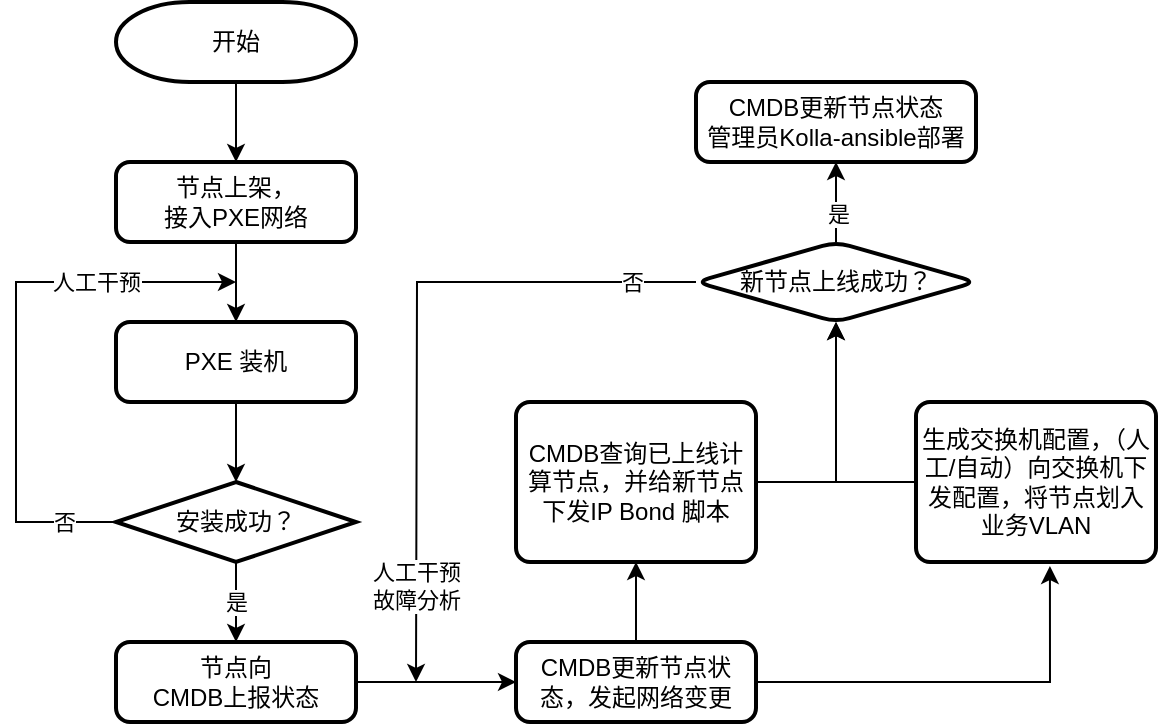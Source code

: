 <mxfile version="13.6.2" type="device"><diagram id="-r2Qe7HXv1EJCu_FGs3q" name="第 1 页"><mxGraphModel dx="852" dy="1673" grid="1" gridSize="10" guides="1" tooltips="1" connect="1" arrows="1" fold="1" page="1" pageScale="1" pageWidth="827" pageHeight="1169" math="0" shadow="0"><root><mxCell id="0"/><mxCell id="1" parent="0"/><mxCell id="QtUs4_sdaTlrgy2om9YH-17" value="" style="edgeStyle=orthogonalEdgeStyle;rounded=0;orthogonalLoop=1;jettySize=auto;html=1;" edge="1" parent="1" source="QtUs4_sdaTlrgy2om9YH-3" target="QtUs4_sdaTlrgy2om9YH-15"><mxGeometry relative="1" as="geometry"/></mxCell><mxCell id="QtUs4_sdaTlrgy2om9YH-3" value="开始" style="strokeWidth=2;html=1;shape=mxgraph.flowchart.terminator;whiteSpace=wrap;" vertex="1" parent="1"><mxGeometry x="80" width="120" height="40" as="geometry"/></mxCell><mxCell id="QtUs4_sdaTlrgy2om9YH-8" value="" style="edgeStyle=orthogonalEdgeStyle;rounded=0;orthogonalLoop=1;jettySize=auto;html=1;" edge="1" parent="1" source="QtUs4_sdaTlrgy2om9YH-4" target="QtUs4_sdaTlrgy2om9YH-6"><mxGeometry relative="1" as="geometry"/></mxCell><mxCell id="QtUs4_sdaTlrgy2om9YH-4" value="PXE 装机" style="rounded=1;whiteSpace=wrap;html=1;absoluteArcSize=1;arcSize=14;strokeWidth=2;" vertex="1" parent="1"><mxGeometry x="80" y="160" width="120" height="40" as="geometry"/></mxCell><mxCell id="QtUs4_sdaTlrgy2om9YH-9" value="是" style="edgeStyle=orthogonalEdgeStyle;rounded=0;orthogonalLoop=1;jettySize=auto;html=1;" edge="1" parent="1" source="QtUs4_sdaTlrgy2om9YH-6" target="QtUs4_sdaTlrgy2om9YH-7"><mxGeometry relative="1" as="geometry"/></mxCell><mxCell id="QtUs4_sdaTlrgy2om9YH-12" style="edgeStyle=orthogonalEdgeStyle;rounded=0;orthogonalLoop=1;jettySize=auto;html=1;" edge="1" parent="1" source="QtUs4_sdaTlrgy2om9YH-6"><mxGeometry relative="1" as="geometry"><mxPoint x="140" y="140" as="targetPoint"/><Array as="points"><mxPoint x="30" y="260"/><mxPoint x="30" y="140"/><mxPoint x="80" y="140"/></Array></mxGeometry></mxCell><mxCell id="QtUs4_sdaTlrgy2om9YH-18" value="否" style="edgeLabel;html=1;align=center;verticalAlign=middle;resizable=0;points=[];" vertex="1" connectable="0" parent="QtUs4_sdaTlrgy2om9YH-12"><mxGeometry x="-0.893" y="3" relative="1" as="geometry"><mxPoint x="-11" y="-3" as="offset"/></mxGeometry></mxCell><mxCell id="QtUs4_sdaTlrgy2om9YH-25" value="人工干预" style="edgeLabel;html=1;align=center;verticalAlign=middle;resizable=0;points=[];" vertex="1" connectable="0" parent="QtUs4_sdaTlrgy2om9YH-12"><mxGeometry x="0.293" y="-2" relative="1" as="geometry"><mxPoint x="29" y="-2" as="offset"/></mxGeometry></mxCell><mxCell id="QtUs4_sdaTlrgy2om9YH-6" value="安装成功？" style="strokeWidth=2;html=1;shape=mxgraph.flowchart.decision;whiteSpace=wrap;" vertex="1" parent="1"><mxGeometry x="80" y="240" width="120" height="40" as="geometry"/></mxCell><mxCell id="QtUs4_sdaTlrgy2om9YH-29" value="" style="edgeStyle=orthogonalEdgeStyle;rounded=0;orthogonalLoop=1;jettySize=auto;html=1;" edge="1" parent="1" source="QtUs4_sdaTlrgy2om9YH-7" target="QtUs4_sdaTlrgy2om9YH-26"><mxGeometry relative="1" as="geometry"/></mxCell><mxCell id="QtUs4_sdaTlrgy2om9YH-7" value="节点向&lt;br&gt;CMDB上报状态" style="rounded=1;whiteSpace=wrap;html=1;absoluteArcSize=1;arcSize=14;strokeWidth=2;" vertex="1" parent="1"><mxGeometry x="80" y="320" width="120" height="40" as="geometry"/></mxCell><mxCell id="QtUs4_sdaTlrgy2om9YH-16" value="" style="edgeStyle=orthogonalEdgeStyle;rounded=0;orthogonalLoop=1;jettySize=auto;html=1;" edge="1" parent="1" source="QtUs4_sdaTlrgy2om9YH-15" target="QtUs4_sdaTlrgy2om9YH-4"><mxGeometry relative="1" as="geometry"/></mxCell><mxCell id="QtUs4_sdaTlrgy2om9YH-15" value="节点上架，&lt;br&gt;接入PXE网络" style="rounded=1;whiteSpace=wrap;html=1;absoluteArcSize=1;arcSize=14;strokeWidth=2;" vertex="1" parent="1"><mxGeometry x="80" y="80" width="120" height="40" as="geometry"/></mxCell><mxCell id="QtUs4_sdaTlrgy2om9YH-33" value="" style="edgeStyle=orthogonalEdgeStyle;rounded=0;orthogonalLoop=1;jettySize=auto;html=1;" edge="1" parent="1" source="QtUs4_sdaTlrgy2om9YH-26" target="QtUs4_sdaTlrgy2om9YH-28"><mxGeometry relative="1" as="geometry"/></mxCell><mxCell id="QtUs4_sdaTlrgy2om9YH-34" style="edgeStyle=orthogonalEdgeStyle;rounded=0;orthogonalLoop=1;jettySize=auto;html=1;entryX=0.558;entryY=1.025;entryDx=0;entryDy=0;entryPerimeter=0;" edge="1" parent="1" source="QtUs4_sdaTlrgy2om9YH-26" target="QtUs4_sdaTlrgy2om9YH-27"><mxGeometry relative="1" as="geometry"/></mxCell><mxCell id="QtUs4_sdaTlrgy2om9YH-26" value="CMDB更新节点状态，发起网络变更" style="rounded=1;whiteSpace=wrap;html=1;absoluteArcSize=1;arcSize=14;strokeWidth=2;" vertex="1" parent="1"><mxGeometry x="280" y="320" width="120" height="40" as="geometry"/></mxCell><mxCell id="QtUs4_sdaTlrgy2om9YH-36" style="edgeStyle=orthogonalEdgeStyle;rounded=0;orthogonalLoop=1;jettySize=auto;html=1;" edge="1" parent="1" source="QtUs4_sdaTlrgy2om9YH-27"><mxGeometry relative="1" as="geometry"><mxPoint x="440" y="160" as="targetPoint"/><Array as="points"><mxPoint x="440" y="240"/></Array></mxGeometry></mxCell><mxCell id="QtUs4_sdaTlrgy2om9YH-27" value="生成交换机配置，（人工/自动）向交换机下发配置，将节点划入业务VLAN" style="rounded=1;whiteSpace=wrap;html=1;absoluteArcSize=1;arcSize=14;strokeWidth=2;" vertex="1" parent="1"><mxGeometry x="480" y="200" width="120" height="80" as="geometry"/></mxCell><mxCell id="QtUs4_sdaTlrgy2om9YH-35" style="edgeStyle=orthogonalEdgeStyle;rounded=0;orthogonalLoop=1;jettySize=auto;html=1;entryX=0.5;entryY=1;entryDx=0;entryDy=0;" edge="1" parent="1" source="QtUs4_sdaTlrgy2om9YH-28" target="QtUs4_sdaTlrgy2om9YH-31"><mxGeometry relative="1" as="geometry"><mxPoint x="390" y="170" as="targetPoint"/><Array as="points"><mxPoint x="440" y="240"/></Array></mxGeometry></mxCell><mxCell id="QtUs4_sdaTlrgy2om9YH-28" value="CMDB查询已上线计算节点，并给新节点下发IP Bond 脚本" style="rounded=1;whiteSpace=wrap;html=1;absoluteArcSize=1;arcSize=14;strokeWidth=2;" vertex="1" parent="1"><mxGeometry x="280" y="200" width="120" height="80" as="geometry"/></mxCell><mxCell id="QtUs4_sdaTlrgy2om9YH-38" value="" style="edgeStyle=orthogonalEdgeStyle;rounded=0;orthogonalLoop=1;jettySize=auto;html=1;" edge="1" parent="1" source="QtUs4_sdaTlrgy2om9YH-31" target="QtUs4_sdaTlrgy2om9YH-37"><mxGeometry relative="1" as="geometry"/></mxCell><mxCell id="QtUs4_sdaTlrgy2om9YH-40" value="是" style="edgeLabel;html=1;align=center;verticalAlign=middle;resizable=0;points=[];" vertex="1" connectable="0" parent="QtUs4_sdaTlrgy2om9YH-38"><mxGeometry x="-0.264" y="-1" relative="1" as="geometry"><mxPoint as="offset"/></mxGeometry></mxCell><mxCell id="QtUs4_sdaTlrgy2om9YH-41" style="edgeStyle=orthogonalEdgeStyle;rounded=0;orthogonalLoop=1;jettySize=auto;html=1;" edge="1" parent="1" source="QtUs4_sdaTlrgy2om9YH-31"><mxGeometry relative="1" as="geometry"><mxPoint x="230" y="340.0" as="targetPoint"/></mxGeometry></mxCell><mxCell id="QtUs4_sdaTlrgy2om9YH-42" value="否" style="edgeLabel;html=1;align=center;verticalAlign=middle;resizable=0;points=[];" vertex="1" connectable="0" parent="QtUs4_sdaTlrgy2om9YH-41"><mxGeometry x="-0.809" relative="1" as="geometry"><mxPoint as="offset"/></mxGeometry></mxCell><mxCell id="QtUs4_sdaTlrgy2om9YH-43" value="人工干预&lt;br&gt;故障分析" style="edgeLabel;html=1;align=center;verticalAlign=middle;resizable=0;points=[];" vertex="1" connectable="0" parent="QtUs4_sdaTlrgy2om9YH-41"><mxGeometry x="0.715" relative="1" as="geometry"><mxPoint as="offset"/></mxGeometry></mxCell><mxCell id="QtUs4_sdaTlrgy2om9YH-31" value="新节点上线成功？" style="rhombus;whiteSpace=wrap;html=1;rounded=1;strokeWidth=2;arcSize=14;" vertex="1" parent="1"><mxGeometry x="370" y="120" width="140" height="40" as="geometry"/></mxCell><mxCell id="QtUs4_sdaTlrgy2om9YH-37" value="CMDB更新节点状态&lt;br&gt;管理员Kolla-ansible部署" style="rounded=1;whiteSpace=wrap;html=1;absoluteArcSize=1;arcSize=14;strokeWidth=2;" vertex="1" parent="1"><mxGeometry x="370" y="40" width="140" height="40" as="geometry"/></mxCell></root></mxGraphModel></diagram></mxfile>